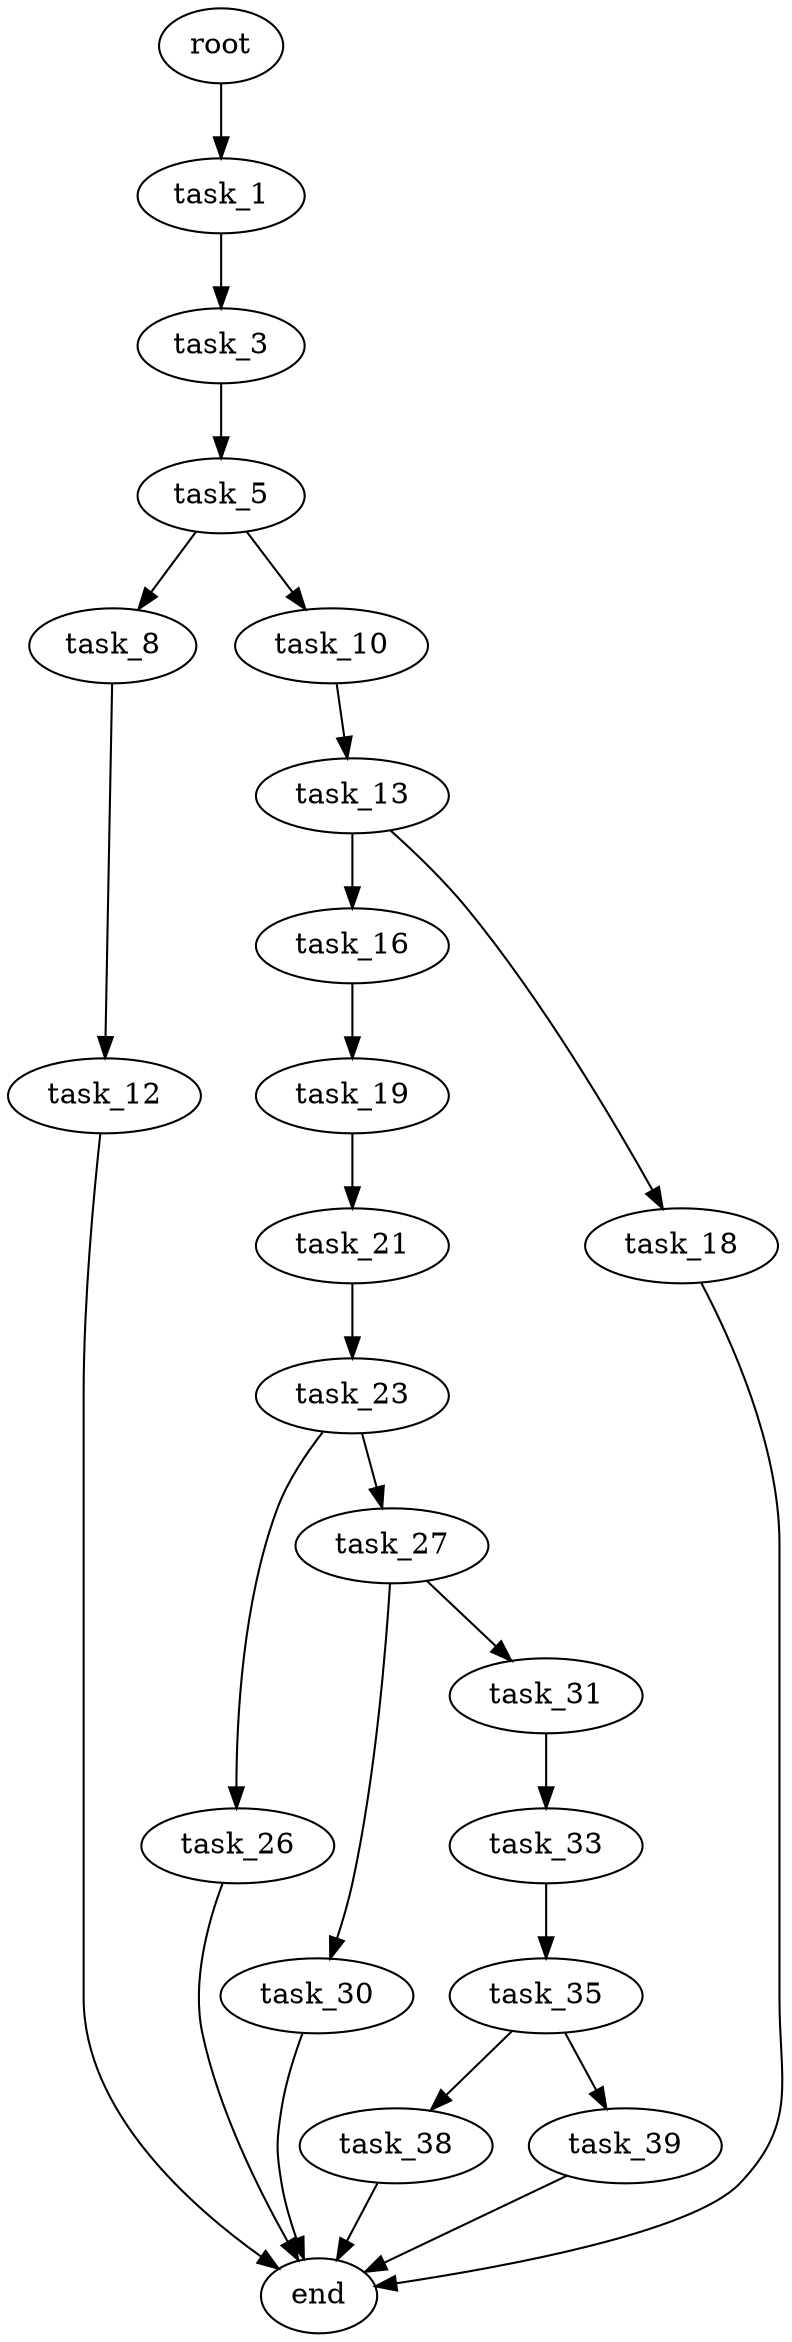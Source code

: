 digraph G {
  root [size="0.000000"];
  task_1 [size="24867253975.000000"];
  task_3 [size="1765008833.000000"];
  task_5 [size="37031980760.000000"];
  task_8 [size="72152256404.000000"];
  task_10 [size="206956678088.000000"];
  task_12 [size="7762196800.000000"];
  task_13 [size="3402471112.000000"];
  end [size="0.000000"];
  task_16 [size="206783361980.000000"];
  task_18 [size="8589934592.000000"];
  task_19 [size="24114169123.000000"];
  task_21 [size="191347556099.000000"];
  task_23 [size="1073741824000.000000"];
  task_26 [size="782757789696.000000"];
  task_27 [size="593398978640.000000"];
  task_30 [size="16240449054.000000"];
  task_31 [size="345167406830.000000"];
  task_33 [size="106425184214.000000"];
  task_35 [size="1014201780041.000000"];
  task_38 [size="10648715089.000000"];
  task_39 [size="60816706843.000000"];

  root -> task_1 [size="1.000000"];
  task_1 -> task_3 [size="33554432.000000"];
  task_3 -> task_5 [size="33554432.000000"];
  task_5 -> task_8 [size="33554432.000000"];
  task_5 -> task_10 [size="33554432.000000"];
  task_8 -> task_12 [size="75497472.000000"];
  task_10 -> task_13 [size="838860800.000000"];
  task_12 -> end [size="1.000000"];
  task_13 -> task_16 [size="134217728.000000"];
  task_13 -> task_18 [size="134217728.000000"];
  task_16 -> task_19 [size="536870912.000000"];
  task_18 -> end [size="1.000000"];
  task_19 -> task_21 [size="33554432.000000"];
  task_21 -> task_23 [size="209715200.000000"];
  task_23 -> task_26 [size="838860800.000000"];
  task_23 -> task_27 [size="838860800.000000"];
  task_26 -> end [size="1.000000"];
  task_27 -> task_30 [size="536870912.000000"];
  task_27 -> task_31 [size="536870912.000000"];
  task_30 -> end [size="1.000000"];
  task_31 -> task_33 [size="411041792.000000"];
  task_33 -> task_35 [size="301989888.000000"];
  task_35 -> task_38 [size="838860800.000000"];
  task_35 -> task_39 [size="838860800.000000"];
  task_38 -> end [size="1.000000"];
  task_39 -> end [size="1.000000"];
}
